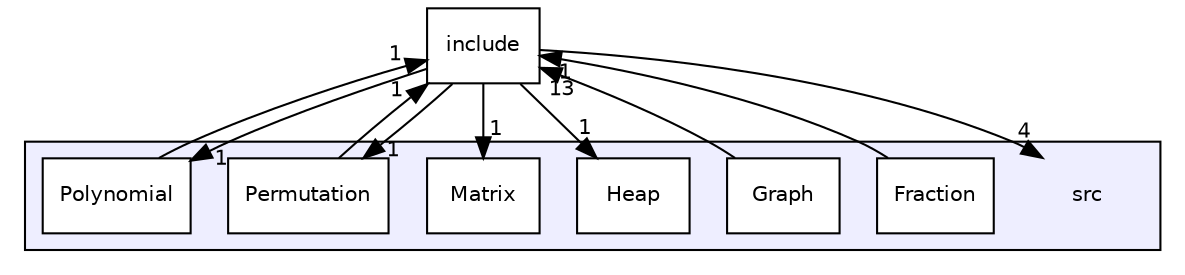 digraph "src" {
  compound=true
  node [ fontsize="10", fontname="Helvetica"];
  edge [ labelfontsize="10", labelfontname="Helvetica"];
  subgraph clusterdir_68267d1309a1af8e8297ef4c3efbcdba {
    graph [ bgcolor="#eeeeff", pencolor="black", label="" URL="dir_68267d1309a1af8e8297ef4c3efbcdba.html"];
    dir_68267d1309a1af8e8297ef4c3efbcdba [shape=plaintext label="src"];
    dir_f60318be29bd5c97ca0fbc725c153862 [shape=box label="Fraction" color="black" fillcolor="white" style="filled" URL="dir_f60318be29bd5c97ca0fbc725c153862.html"];
    dir_7d6a65ce1b9dd88d61878b6298542596 [shape=box label="Graph" color="black" fillcolor="white" style="filled" URL="dir_7d6a65ce1b9dd88d61878b6298542596.html"];
    dir_a10f0cec4468f54c4fc0cb175dc16990 [shape=box label="Heap" color="black" fillcolor="white" style="filled" URL="dir_a10f0cec4468f54c4fc0cb175dc16990.html"];
    dir_b16e19d0c4a2719fd01fb3b9035a19cd [shape=box label="Matrix" color="black" fillcolor="white" style="filled" URL="dir_b16e19d0c4a2719fd01fb3b9035a19cd.html"];
    dir_009a17f6745cd801639d3511c02ca8d1 [shape=box label="Permutation" color="black" fillcolor="white" style="filled" URL="dir_009a17f6745cd801639d3511c02ca8d1.html"];
    dir_f13398f275712f510bf2e7cb4ec11add [shape=box label="Polynomial" color="black" fillcolor="white" style="filled" URL="dir_f13398f275712f510bf2e7cb4ec11add.html"];
  }
  dir_d44c64559bbebec7f509842c48db8b23 [shape=box label="include" URL="dir_d44c64559bbebec7f509842c48db8b23.html"];
  dir_7d6a65ce1b9dd88d61878b6298542596->dir_d44c64559bbebec7f509842c48db8b23 [headlabel="13", labeldistance=1.5 headhref="dir_000005_000000.html"];
  dir_009a17f6745cd801639d3511c02ca8d1->dir_d44c64559bbebec7f509842c48db8b23 [headlabel="1", labeldistance=1.5 headhref="dir_000008_000000.html"];
  dir_d44c64559bbebec7f509842c48db8b23->dir_68267d1309a1af8e8297ef4c3efbcdba [headlabel="4", labeldistance=1.5 headhref="dir_000000_000003.html"];
  dir_d44c64559bbebec7f509842c48db8b23->dir_b16e19d0c4a2719fd01fb3b9035a19cd [headlabel="1", labeldistance=1.5 headhref="dir_000000_000007.html"];
  dir_d44c64559bbebec7f509842c48db8b23->dir_a10f0cec4468f54c4fc0cb175dc16990 [headlabel="1", labeldistance=1.5 headhref="dir_000000_000006.html"];
  dir_d44c64559bbebec7f509842c48db8b23->dir_009a17f6745cd801639d3511c02ca8d1 [headlabel="1", labeldistance=1.5 headhref="dir_000000_000008.html"];
  dir_d44c64559bbebec7f509842c48db8b23->dir_f13398f275712f510bf2e7cb4ec11add [headlabel="1", labeldistance=1.5 headhref="dir_000000_000009.html"];
  dir_f60318be29bd5c97ca0fbc725c153862->dir_d44c64559bbebec7f509842c48db8b23 [headlabel="1", labeldistance=1.5 headhref="dir_000004_000000.html"];
  dir_f13398f275712f510bf2e7cb4ec11add->dir_d44c64559bbebec7f509842c48db8b23 [headlabel="1", labeldistance=1.5 headhref="dir_000009_000000.html"];
}
